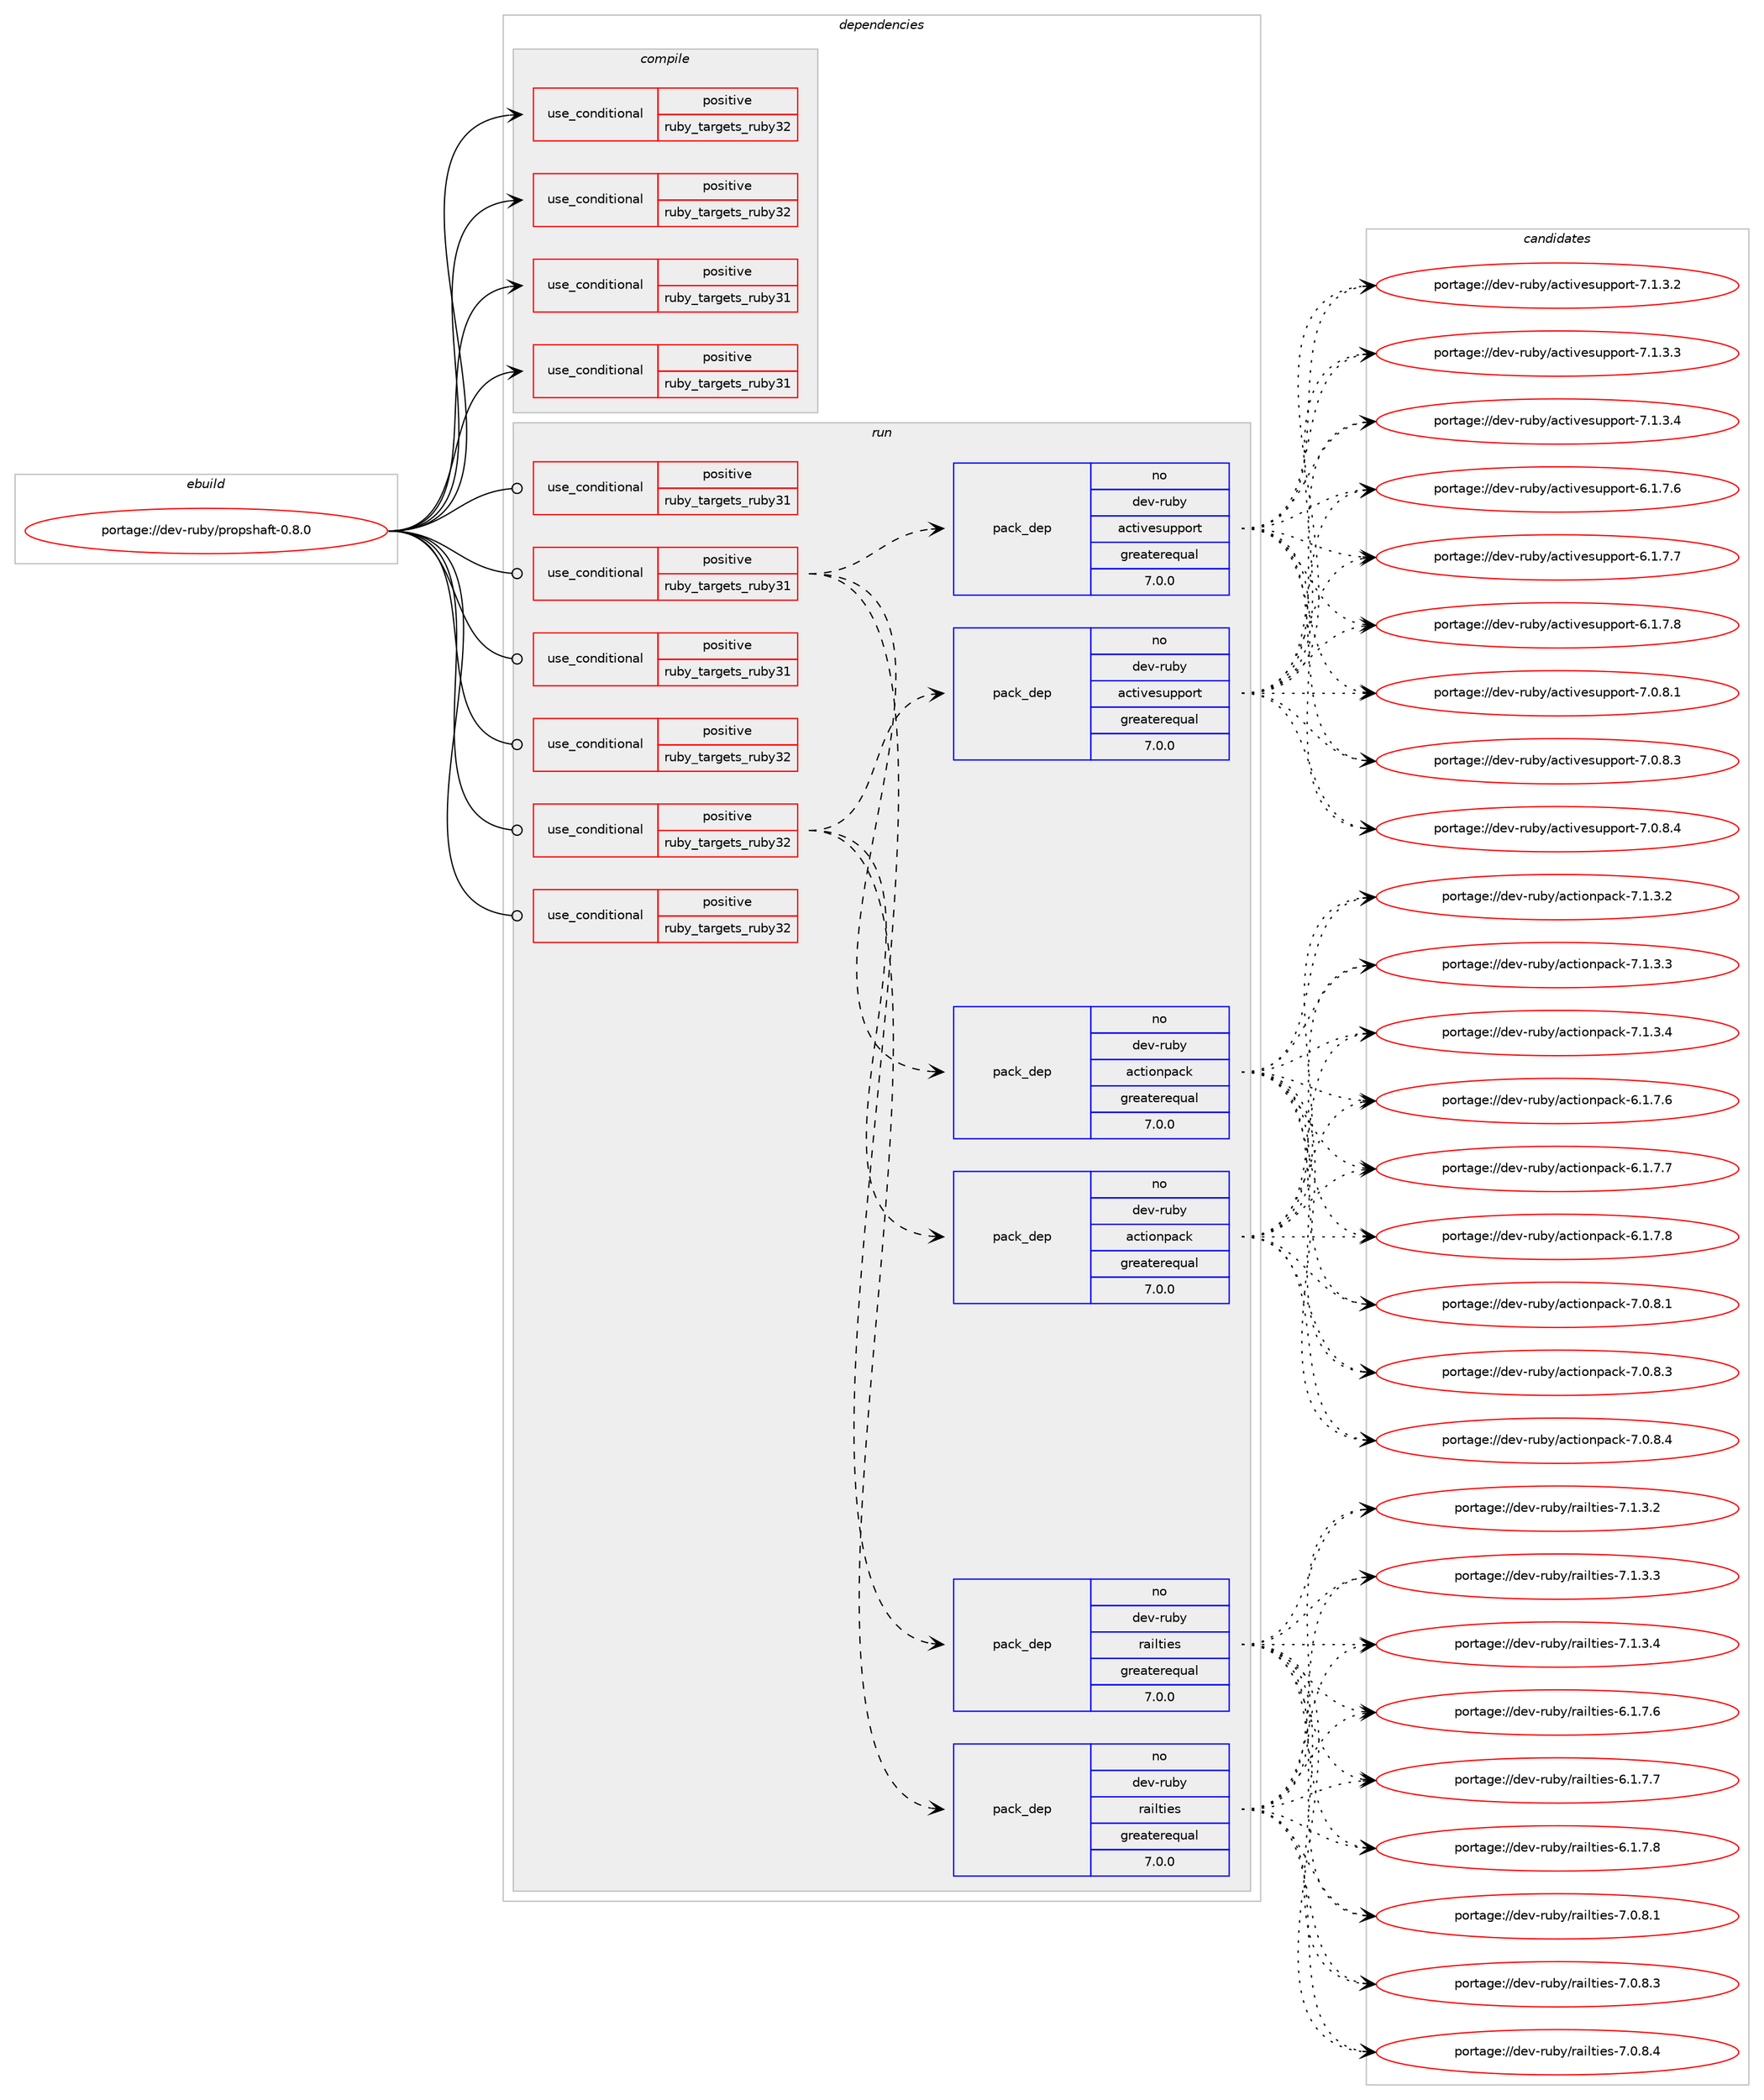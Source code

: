 digraph prolog {

# *************
# Graph options
# *************

newrank=true;
concentrate=true;
compound=true;
graph [rankdir=LR,fontname=Helvetica,fontsize=10,ranksep=1.5];#, ranksep=2.5, nodesep=0.2];
edge  [arrowhead=vee];
node  [fontname=Helvetica,fontsize=10];

# **********
# The ebuild
# **********

subgraph cluster_leftcol {
color=gray;
rank=same;
label=<<i>ebuild</i>>;
id [label="portage://dev-ruby/propshaft-0.8.0", color=red, width=4, href="../dev-ruby/propshaft-0.8.0.svg"];
}

# ****************
# The dependencies
# ****************

subgraph cluster_midcol {
color=gray;
label=<<i>dependencies</i>>;
subgraph cluster_compile {
fillcolor="#eeeeee";
style=filled;
label=<<i>compile</i>>;
subgraph cond51309 {
dependency99255 [label=<<TABLE BORDER="0" CELLBORDER="1" CELLSPACING="0" CELLPADDING="4"><TR><TD ROWSPAN="3" CELLPADDING="10">use_conditional</TD></TR><TR><TD>positive</TD></TR><TR><TD>ruby_targets_ruby31</TD></TR></TABLE>>, shape=none, color=red];
# *** BEGIN UNKNOWN DEPENDENCY TYPE (TODO) ***
# dependency99255 -> package_dependency(portage://dev-ruby/propshaft-0.8.0,install,no,dev-lang,ruby,none,[,,],[slot(3.1)],[])
# *** END UNKNOWN DEPENDENCY TYPE (TODO) ***

}
id:e -> dependency99255:w [weight=20,style="solid",arrowhead="vee"];
subgraph cond51310 {
dependency99256 [label=<<TABLE BORDER="0" CELLBORDER="1" CELLSPACING="0" CELLPADDING="4"><TR><TD ROWSPAN="3" CELLPADDING="10">use_conditional</TD></TR><TR><TD>positive</TD></TR><TR><TD>ruby_targets_ruby31</TD></TR></TABLE>>, shape=none, color=red];
# *** BEGIN UNKNOWN DEPENDENCY TYPE (TODO) ***
# dependency99256 -> package_dependency(portage://dev-ruby/propshaft-0.8.0,install,no,virtual,rubygems,none,[,,],[],[use(enable(ruby_targets_ruby31),negative)])
# *** END UNKNOWN DEPENDENCY TYPE (TODO) ***

}
id:e -> dependency99256:w [weight=20,style="solid",arrowhead="vee"];
subgraph cond51311 {
dependency99257 [label=<<TABLE BORDER="0" CELLBORDER="1" CELLSPACING="0" CELLPADDING="4"><TR><TD ROWSPAN="3" CELLPADDING="10">use_conditional</TD></TR><TR><TD>positive</TD></TR><TR><TD>ruby_targets_ruby32</TD></TR></TABLE>>, shape=none, color=red];
# *** BEGIN UNKNOWN DEPENDENCY TYPE (TODO) ***
# dependency99257 -> package_dependency(portage://dev-ruby/propshaft-0.8.0,install,no,dev-lang,ruby,none,[,,],[slot(3.2)],[])
# *** END UNKNOWN DEPENDENCY TYPE (TODO) ***

}
id:e -> dependency99257:w [weight=20,style="solid",arrowhead="vee"];
subgraph cond51312 {
dependency99258 [label=<<TABLE BORDER="0" CELLBORDER="1" CELLSPACING="0" CELLPADDING="4"><TR><TD ROWSPAN="3" CELLPADDING="10">use_conditional</TD></TR><TR><TD>positive</TD></TR><TR><TD>ruby_targets_ruby32</TD></TR></TABLE>>, shape=none, color=red];
# *** BEGIN UNKNOWN DEPENDENCY TYPE (TODO) ***
# dependency99258 -> package_dependency(portage://dev-ruby/propshaft-0.8.0,install,no,virtual,rubygems,none,[,,],[],[use(enable(ruby_targets_ruby32),negative)])
# *** END UNKNOWN DEPENDENCY TYPE (TODO) ***

}
id:e -> dependency99258:w [weight=20,style="solid",arrowhead="vee"];
}
subgraph cluster_compileandrun {
fillcolor="#eeeeee";
style=filled;
label=<<i>compile and run</i>>;
}
subgraph cluster_run {
fillcolor="#eeeeee";
style=filled;
label=<<i>run</i>>;
subgraph cond51313 {
dependency99259 [label=<<TABLE BORDER="0" CELLBORDER="1" CELLSPACING="0" CELLPADDING="4"><TR><TD ROWSPAN="3" CELLPADDING="10">use_conditional</TD></TR><TR><TD>positive</TD></TR><TR><TD>ruby_targets_ruby31</TD></TR></TABLE>>, shape=none, color=red];
# *** BEGIN UNKNOWN DEPENDENCY TYPE (TODO) ***
# dependency99259 -> package_dependency(portage://dev-ruby/propshaft-0.8.0,run,no,dev-lang,ruby,none,[,,],[slot(3.1)],[])
# *** END UNKNOWN DEPENDENCY TYPE (TODO) ***

}
id:e -> dependency99259:w [weight=20,style="solid",arrowhead="odot"];
subgraph cond51314 {
dependency99260 [label=<<TABLE BORDER="0" CELLBORDER="1" CELLSPACING="0" CELLPADDING="4"><TR><TD ROWSPAN="3" CELLPADDING="10">use_conditional</TD></TR><TR><TD>positive</TD></TR><TR><TD>ruby_targets_ruby31</TD></TR></TABLE>>, shape=none, color=red];
subgraph pack46629 {
dependency99261 [label=<<TABLE BORDER="0" CELLBORDER="1" CELLSPACING="0" CELLPADDING="4" WIDTH="220"><TR><TD ROWSPAN="6" CELLPADDING="30">pack_dep</TD></TR><TR><TD WIDTH="110">no</TD></TR><TR><TD>dev-ruby</TD></TR><TR><TD>actionpack</TD></TR><TR><TD>greaterequal</TD></TR><TR><TD>7.0.0</TD></TR></TABLE>>, shape=none, color=blue];
}
dependency99260:e -> dependency99261:w [weight=20,style="dashed",arrowhead="vee"];
subgraph pack46630 {
dependency99262 [label=<<TABLE BORDER="0" CELLBORDER="1" CELLSPACING="0" CELLPADDING="4" WIDTH="220"><TR><TD ROWSPAN="6" CELLPADDING="30">pack_dep</TD></TR><TR><TD WIDTH="110">no</TD></TR><TR><TD>dev-ruby</TD></TR><TR><TD>activesupport</TD></TR><TR><TD>greaterequal</TD></TR><TR><TD>7.0.0</TD></TR></TABLE>>, shape=none, color=blue];
}
dependency99260:e -> dependency99262:w [weight=20,style="dashed",arrowhead="vee"];
# *** BEGIN UNKNOWN DEPENDENCY TYPE (TODO) ***
# dependency99260 -> package_dependency(portage://dev-ruby/propshaft-0.8.0,run,no,dev-ruby,rack,none,[,,],any_different_slot,[use(enable(ruby_targets_ruby31),negative)])
# *** END UNKNOWN DEPENDENCY TYPE (TODO) ***

subgraph pack46631 {
dependency99263 [label=<<TABLE BORDER="0" CELLBORDER="1" CELLSPACING="0" CELLPADDING="4" WIDTH="220"><TR><TD ROWSPAN="6" CELLPADDING="30">pack_dep</TD></TR><TR><TD WIDTH="110">no</TD></TR><TR><TD>dev-ruby</TD></TR><TR><TD>railties</TD></TR><TR><TD>greaterequal</TD></TR><TR><TD>7.0.0</TD></TR></TABLE>>, shape=none, color=blue];
}
dependency99260:e -> dependency99263:w [weight=20,style="dashed",arrowhead="vee"];
}
id:e -> dependency99260:w [weight=20,style="solid",arrowhead="odot"];
subgraph cond51315 {
dependency99264 [label=<<TABLE BORDER="0" CELLBORDER="1" CELLSPACING="0" CELLPADDING="4"><TR><TD ROWSPAN="3" CELLPADDING="10">use_conditional</TD></TR><TR><TD>positive</TD></TR><TR><TD>ruby_targets_ruby31</TD></TR></TABLE>>, shape=none, color=red];
# *** BEGIN UNKNOWN DEPENDENCY TYPE (TODO) ***
# dependency99264 -> package_dependency(portage://dev-ruby/propshaft-0.8.0,run,no,virtual,rubygems,none,[,,],[],[use(enable(ruby_targets_ruby31),negative)])
# *** END UNKNOWN DEPENDENCY TYPE (TODO) ***

}
id:e -> dependency99264:w [weight=20,style="solid",arrowhead="odot"];
subgraph cond51316 {
dependency99265 [label=<<TABLE BORDER="0" CELLBORDER="1" CELLSPACING="0" CELLPADDING="4"><TR><TD ROWSPAN="3" CELLPADDING="10">use_conditional</TD></TR><TR><TD>positive</TD></TR><TR><TD>ruby_targets_ruby32</TD></TR></TABLE>>, shape=none, color=red];
# *** BEGIN UNKNOWN DEPENDENCY TYPE (TODO) ***
# dependency99265 -> package_dependency(portage://dev-ruby/propshaft-0.8.0,run,no,dev-lang,ruby,none,[,,],[slot(3.2)],[])
# *** END UNKNOWN DEPENDENCY TYPE (TODO) ***

}
id:e -> dependency99265:w [weight=20,style="solid",arrowhead="odot"];
subgraph cond51317 {
dependency99266 [label=<<TABLE BORDER="0" CELLBORDER="1" CELLSPACING="0" CELLPADDING="4"><TR><TD ROWSPAN="3" CELLPADDING="10">use_conditional</TD></TR><TR><TD>positive</TD></TR><TR><TD>ruby_targets_ruby32</TD></TR></TABLE>>, shape=none, color=red];
subgraph pack46632 {
dependency99267 [label=<<TABLE BORDER="0" CELLBORDER="1" CELLSPACING="0" CELLPADDING="4" WIDTH="220"><TR><TD ROWSPAN="6" CELLPADDING="30">pack_dep</TD></TR><TR><TD WIDTH="110">no</TD></TR><TR><TD>dev-ruby</TD></TR><TR><TD>actionpack</TD></TR><TR><TD>greaterequal</TD></TR><TR><TD>7.0.0</TD></TR></TABLE>>, shape=none, color=blue];
}
dependency99266:e -> dependency99267:w [weight=20,style="dashed",arrowhead="vee"];
subgraph pack46633 {
dependency99268 [label=<<TABLE BORDER="0" CELLBORDER="1" CELLSPACING="0" CELLPADDING="4" WIDTH="220"><TR><TD ROWSPAN="6" CELLPADDING="30">pack_dep</TD></TR><TR><TD WIDTH="110">no</TD></TR><TR><TD>dev-ruby</TD></TR><TR><TD>activesupport</TD></TR><TR><TD>greaterequal</TD></TR><TR><TD>7.0.0</TD></TR></TABLE>>, shape=none, color=blue];
}
dependency99266:e -> dependency99268:w [weight=20,style="dashed",arrowhead="vee"];
# *** BEGIN UNKNOWN DEPENDENCY TYPE (TODO) ***
# dependency99266 -> package_dependency(portage://dev-ruby/propshaft-0.8.0,run,no,dev-ruby,rack,none,[,,],any_different_slot,[use(enable(ruby_targets_ruby32),negative)])
# *** END UNKNOWN DEPENDENCY TYPE (TODO) ***

subgraph pack46634 {
dependency99269 [label=<<TABLE BORDER="0" CELLBORDER="1" CELLSPACING="0" CELLPADDING="4" WIDTH="220"><TR><TD ROWSPAN="6" CELLPADDING="30">pack_dep</TD></TR><TR><TD WIDTH="110">no</TD></TR><TR><TD>dev-ruby</TD></TR><TR><TD>railties</TD></TR><TR><TD>greaterequal</TD></TR><TR><TD>7.0.0</TD></TR></TABLE>>, shape=none, color=blue];
}
dependency99266:e -> dependency99269:w [weight=20,style="dashed",arrowhead="vee"];
}
id:e -> dependency99266:w [weight=20,style="solid",arrowhead="odot"];
subgraph cond51318 {
dependency99270 [label=<<TABLE BORDER="0" CELLBORDER="1" CELLSPACING="0" CELLPADDING="4"><TR><TD ROWSPAN="3" CELLPADDING="10">use_conditional</TD></TR><TR><TD>positive</TD></TR><TR><TD>ruby_targets_ruby32</TD></TR></TABLE>>, shape=none, color=red];
# *** BEGIN UNKNOWN DEPENDENCY TYPE (TODO) ***
# dependency99270 -> package_dependency(portage://dev-ruby/propshaft-0.8.0,run,no,virtual,rubygems,none,[,,],[],[use(enable(ruby_targets_ruby32),negative)])
# *** END UNKNOWN DEPENDENCY TYPE (TODO) ***

}
id:e -> dependency99270:w [weight=20,style="solid",arrowhead="odot"];
}
}

# **************
# The candidates
# **************

subgraph cluster_choices {
rank=same;
color=gray;
label=<<i>candidates</i>>;

subgraph choice46629 {
color=black;
nodesep=1;
choice100101118451141179812147979911610511111011297991074554464946554654 [label="portage://dev-ruby/actionpack-6.1.7.6", color=red, width=4,href="../dev-ruby/actionpack-6.1.7.6.svg"];
choice100101118451141179812147979911610511111011297991074554464946554655 [label="portage://dev-ruby/actionpack-6.1.7.7", color=red, width=4,href="../dev-ruby/actionpack-6.1.7.7.svg"];
choice100101118451141179812147979911610511111011297991074554464946554656 [label="portage://dev-ruby/actionpack-6.1.7.8", color=red, width=4,href="../dev-ruby/actionpack-6.1.7.8.svg"];
choice100101118451141179812147979911610511111011297991074555464846564649 [label="portage://dev-ruby/actionpack-7.0.8.1", color=red, width=4,href="../dev-ruby/actionpack-7.0.8.1.svg"];
choice100101118451141179812147979911610511111011297991074555464846564651 [label="portage://dev-ruby/actionpack-7.0.8.3", color=red, width=4,href="../dev-ruby/actionpack-7.0.8.3.svg"];
choice100101118451141179812147979911610511111011297991074555464846564652 [label="portage://dev-ruby/actionpack-7.0.8.4", color=red, width=4,href="../dev-ruby/actionpack-7.0.8.4.svg"];
choice100101118451141179812147979911610511111011297991074555464946514650 [label="portage://dev-ruby/actionpack-7.1.3.2", color=red, width=4,href="../dev-ruby/actionpack-7.1.3.2.svg"];
choice100101118451141179812147979911610511111011297991074555464946514651 [label="portage://dev-ruby/actionpack-7.1.3.3", color=red, width=4,href="../dev-ruby/actionpack-7.1.3.3.svg"];
choice100101118451141179812147979911610511111011297991074555464946514652 [label="portage://dev-ruby/actionpack-7.1.3.4", color=red, width=4,href="../dev-ruby/actionpack-7.1.3.4.svg"];
dependency99261:e -> choice100101118451141179812147979911610511111011297991074554464946554654:w [style=dotted,weight="100"];
dependency99261:e -> choice100101118451141179812147979911610511111011297991074554464946554655:w [style=dotted,weight="100"];
dependency99261:e -> choice100101118451141179812147979911610511111011297991074554464946554656:w [style=dotted,weight="100"];
dependency99261:e -> choice100101118451141179812147979911610511111011297991074555464846564649:w [style=dotted,weight="100"];
dependency99261:e -> choice100101118451141179812147979911610511111011297991074555464846564651:w [style=dotted,weight="100"];
dependency99261:e -> choice100101118451141179812147979911610511111011297991074555464846564652:w [style=dotted,weight="100"];
dependency99261:e -> choice100101118451141179812147979911610511111011297991074555464946514650:w [style=dotted,weight="100"];
dependency99261:e -> choice100101118451141179812147979911610511111011297991074555464946514651:w [style=dotted,weight="100"];
dependency99261:e -> choice100101118451141179812147979911610511111011297991074555464946514652:w [style=dotted,weight="100"];
}
subgraph choice46630 {
color=black;
nodesep=1;
choice10010111845114117981214797991161051181011151171121121111141164554464946554654 [label="portage://dev-ruby/activesupport-6.1.7.6", color=red, width=4,href="../dev-ruby/activesupport-6.1.7.6.svg"];
choice10010111845114117981214797991161051181011151171121121111141164554464946554655 [label="portage://dev-ruby/activesupport-6.1.7.7", color=red, width=4,href="../dev-ruby/activesupport-6.1.7.7.svg"];
choice10010111845114117981214797991161051181011151171121121111141164554464946554656 [label="portage://dev-ruby/activesupport-6.1.7.8", color=red, width=4,href="../dev-ruby/activesupport-6.1.7.8.svg"];
choice10010111845114117981214797991161051181011151171121121111141164555464846564649 [label="portage://dev-ruby/activesupport-7.0.8.1", color=red, width=4,href="../dev-ruby/activesupport-7.0.8.1.svg"];
choice10010111845114117981214797991161051181011151171121121111141164555464846564651 [label="portage://dev-ruby/activesupport-7.0.8.3", color=red, width=4,href="../dev-ruby/activesupport-7.0.8.3.svg"];
choice10010111845114117981214797991161051181011151171121121111141164555464846564652 [label="portage://dev-ruby/activesupport-7.0.8.4", color=red, width=4,href="../dev-ruby/activesupport-7.0.8.4.svg"];
choice10010111845114117981214797991161051181011151171121121111141164555464946514650 [label="portage://dev-ruby/activesupport-7.1.3.2", color=red, width=4,href="../dev-ruby/activesupport-7.1.3.2.svg"];
choice10010111845114117981214797991161051181011151171121121111141164555464946514651 [label="portage://dev-ruby/activesupport-7.1.3.3", color=red, width=4,href="../dev-ruby/activesupport-7.1.3.3.svg"];
choice10010111845114117981214797991161051181011151171121121111141164555464946514652 [label="portage://dev-ruby/activesupport-7.1.3.4", color=red, width=4,href="../dev-ruby/activesupport-7.1.3.4.svg"];
dependency99262:e -> choice10010111845114117981214797991161051181011151171121121111141164554464946554654:w [style=dotted,weight="100"];
dependency99262:e -> choice10010111845114117981214797991161051181011151171121121111141164554464946554655:w [style=dotted,weight="100"];
dependency99262:e -> choice10010111845114117981214797991161051181011151171121121111141164554464946554656:w [style=dotted,weight="100"];
dependency99262:e -> choice10010111845114117981214797991161051181011151171121121111141164555464846564649:w [style=dotted,weight="100"];
dependency99262:e -> choice10010111845114117981214797991161051181011151171121121111141164555464846564651:w [style=dotted,weight="100"];
dependency99262:e -> choice10010111845114117981214797991161051181011151171121121111141164555464846564652:w [style=dotted,weight="100"];
dependency99262:e -> choice10010111845114117981214797991161051181011151171121121111141164555464946514650:w [style=dotted,weight="100"];
dependency99262:e -> choice10010111845114117981214797991161051181011151171121121111141164555464946514651:w [style=dotted,weight="100"];
dependency99262:e -> choice10010111845114117981214797991161051181011151171121121111141164555464946514652:w [style=dotted,weight="100"];
}
subgraph choice46631 {
color=black;
nodesep=1;
choice100101118451141179812147114971051081161051011154554464946554654 [label="portage://dev-ruby/railties-6.1.7.6", color=red, width=4,href="../dev-ruby/railties-6.1.7.6.svg"];
choice100101118451141179812147114971051081161051011154554464946554655 [label="portage://dev-ruby/railties-6.1.7.7", color=red, width=4,href="../dev-ruby/railties-6.1.7.7.svg"];
choice100101118451141179812147114971051081161051011154554464946554656 [label="portage://dev-ruby/railties-6.1.7.8", color=red, width=4,href="../dev-ruby/railties-6.1.7.8.svg"];
choice100101118451141179812147114971051081161051011154555464846564649 [label="portage://dev-ruby/railties-7.0.8.1", color=red, width=4,href="../dev-ruby/railties-7.0.8.1.svg"];
choice100101118451141179812147114971051081161051011154555464846564651 [label="portage://dev-ruby/railties-7.0.8.3", color=red, width=4,href="../dev-ruby/railties-7.0.8.3.svg"];
choice100101118451141179812147114971051081161051011154555464846564652 [label="portage://dev-ruby/railties-7.0.8.4", color=red, width=4,href="../dev-ruby/railties-7.0.8.4.svg"];
choice100101118451141179812147114971051081161051011154555464946514650 [label="portage://dev-ruby/railties-7.1.3.2", color=red, width=4,href="../dev-ruby/railties-7.1.3.2.svg"];
choice100101118451141179812147114971051081161051011154555464946514651 [label="portage://dev-ruby/railties-7.1.3.3", color=red, width=4,href="../dev-ruby/railties-7.1.3.3.svg"];
choice100101118451141179812147114971051081161051011154555464946514652 [label="portage://dev-ruby/railties-7.1.3.4", color=red, width=4,href="../dev-ruby/railties-7.1.3.4.svg"];
dependency99263:e -> choice100101118451141179812147114971051081161051011154554464946554654:w [style=dotted,weight="100"];
dependency99263:e -> choice100101118451141179812147114971051081161051011154554464946554655:w [style=dotted,weight="100"];
dependency99263:e -> choice100101118451141179812147114971051081161051011154554464946554656:w [style=dotted,weight="100"];
dependency99263:e -> choice100101118451141179812147114971051081161051011154555464846564649:w [style=dotted,weight="100"];
dependency99263:e -> choice100101118451141179812147114971051081161051011154555464846564651:w [style=dotted,weight="100"];
dependency99263:e -> choice100101118451141179812147114971051081161051011154555464846564652:w [style=dotted,weight="100"];
dependency99263:e -> choice100101118451141179812147114971051081161051011154555464946514650:w [style=dotted,weight="100"];
dependency99263:e -> choice100101118451141179812147114971051081161051011154555464946514651:w [style=dotted,weight="100"];
dependency99263:e -> choice100101118451141179812147114971051081161051011154555464946514652:w [style=dotted,weight="100"];
}
subgraph choice46632 {
color=black;
nodesep=1;
choice100101118451141179812147979911610511111011297991074554464946554654 [label="portage://dev-ruby/actionpack-6.1.7.6", color=red, width=4,href="../dev-ruby/actionpack-6.1.7.6.svg"];
choice100101118451141179812147979911610511111011297991074554464946554655 [label="portage://dev-ruby/actionpack-6.1.7.7", color=red, width=4,href="../dev-ruby/actionpack-6.1.7.7.svg"];
choice100101118451141179812147979911610511111011297991074554464946554656 [label="portage://dev-ruby/actionpack-6.1.7.8", color=red, width=4,href="../dev-ruby/actionpack-6.1.7.8.svg"];
choice100101118451141179812147979911610511111011297991074555464846564649 [label="portage://dev-ruby/actionpack-7.0.8.1", color=red, width=4,href="../dev-ruby/actionpack-7.0.8.1.svg"];
choice100101118451141179812147979911610511111011297991074555464846564651 [label="portage://dev-ruby/actionpack-7.0.8.3", color=red, width=4,href="../dev-ruby/actionpack-7.0.8.3.svg"];
choice100101118451141179812147979911610511111011297991074555464846564652 [label="portage://dev-ruby/actionpack-7.0.8.4", color=red, width=4,href="../dev-ruby/actionpack-7.0.8.4.svg"];
choice100101118451141179812147979911610511111011297991074555464946514650 [label="portage://dev-ruby/actionpack-7.1.3.2", color=red, width=4,href="../dev-ruby/actionpack-7.1.3.2.svg"];
choice100101118451141179812147979911610511111011297991074555464946514651 [label="portage://dev-ruby/actionpack-7.1.3.3", color=red, width=4,href="../dev-ruby/actionpack-7.1.3.3.svg"];
choice100101118451141179812147979911610511111011297991074555464946514652 [label="portage://dev-ruby/actionpack-7.1.3.4", color=red, width=4,href="../dev-ruby/actionpack-7.1.3.4.svg"];
dependency99267:e -> choice100101118451141179812147979911610511111011297991074554464946554654:w [style=dotted,weight="100"];
dependency99267:e -> choice100101118451141179812147979911610511111011297991074554464946554655:w [style=dotted,weight="100"];
dependency99267:e -> choice100101118451141179812147979911610511111011297991074554464946554656:w [style=dotted,weight="100"];
dependency99267:e -> choice100101118451141179812147979911610511111011297991074555464846564649:w [style=dotted,weight="100"];
dependency99267:e -> choice100101118451141179812147979911610511111011297991074555464846564651:w [style=dotted,weight="100"];
dependency99267:e -> choice100101118451141179812147979911610511111011297991074555464846564652:w [style=dotted,weight="100"];
dependency99267:e -> choice100101118451141179812147979911610511111011297991074555464946514650:w [style=dotted,weight="100"];
dependency99267:e -> choice100101118451141179812147979911610511111011297991074555464946514651:w [style=dotted,weight="100"];
dependency99267:e -> choice100101118451141179812147979911610511111011297991074555464946514652:w [style=dotted,weight="100"];
}
subgraph choice46633 {
color=black;
nodesep=1;
choice10010111845114117981214797991161051181011151171121121111141164554464946554654 [label="portage://dev-ruby/activesupport-6.1.7.6", color=red, width=4,href="../dev-ruby/activesupport-6.1.7.6.svg"];
choice10010111845114117981214797991161051181011151171121121111141164554464946554655 [label="portage://dev-ruby/activesupport-6.1.7.7", color=red, width=4,href="../dev-ruby/activesupport-6.1.7.7.svg"];
choice10010111845114117981214797991161051181011151171121121111141164554464946554656 [label="portage://dev-ruby/activesupport-6.1.7.8", color=red, width=4,href="../dev-ruby/activesupport-6.1.7.8.svg"];
choice10010111845114117981214797991161051181011151171121121111141164555464846564649 [label="portage://dev-ruby/activesupport-7.0.8.1", color=red, width=4,href="../dev-ruby/activesupport-7.0.8.1.svg"];
choice10010111845114117981214797991161051181011151171121121111141164555464846564651 [label="portage://dev-ruby/activesupport-7.0.8.3", color=red, width=4,href="../dev-ruby/activesupport-7.0.8.3.svg"];
choice10010111845114117981214797991161051181011151171121121111141164555464846564652 [label="portage://dev-ruby/activesupport-7.0.8.4", color=red, width=4,href="../dev-ruby/activesupport-7.0.8.4.svg"];
choice10010111845114117981214797991161051181011151171121121111141164555464946514650 [label="portage://dev-ruby/activesupport-7.1.3.2", color=red, width=4,href="../dev-ruby/activesupport-7.1.3.2.svg"];
choice10010111845114117981214797991161051181011151171121121111141164555464946514651 [label="portage://dev-ruby/activesupport-7.1.3.3", color=red, width=4,href="../dev-ruby/activesupport-7.1.3.3.svg"];
choice10010111845114117981214797991161051181011151171121121111141164555464946514652 [label="portage://dev-ruby/activesupport-7.1.3.4", color=red, width=4,href="../dev-ruby/activesupport-7.1.3.4.svg"];
dependency99268:e -> choice10010111845114117981214797991161051181011151171121121111141164554464946554654:w [style=dotted,weight="100"];
dependency99268:e -> choice10010111845114117981214797991161051181011151171121121111141164554464946554655:w [style=dotted,weight="100"];
dependency99268:e -> choice10010111845114117981214797991161051181011151171121121111141164554464946554656:w [style=dotted,weight="100"];
dependency99268:e -> choice10010111845114117981214797991161051181011151171121121111141164555464846564649:w [style=dotted,weight="100"];
dependency99268:e -> choice10010111845114117981214797991161051181011151171121121111141164555464846564651:w [style=dotted,weight="100"];
dependency99268:e -> choice10010111845114117981214797991161051181011151171121121111141164555464846564652:w [style=dotted,weight="100"];
dependency99268:e -> choice10010111845114117981214797991161051181011151171121121111141164555464946514650:w [style=dotted,weight="100"];
dependency99268:e -> choice10010111845114117981214797991161051181011151171121121111141164555464946514651:w [style=dotted,weight="100"];
dependency99268:e -> choice10010111845114117981214797991161051181011151171121121111141164555464946514652:w [style=dotted,weight="100"];
}
subgraph choice46634 {
color=black;
nodesep=1;
choice100101118451141179812147114971051081161051011154554464946554654 [label="portage://dev-ruby/railties-6.1.7.6", color=red, width=4,href="../dev-ruby/railties-6.1.7.6.svg"];
choice100101118451141179812147114971051081161051011154554464946554655 [label="portage://dev-ruby/railties-6.1.7.7", color=red, width=4,href="../dev-ruby/railties-6.1.7.7.svg"];
choice100101118451141179812147114971051081161051011154554464946554656 [label="portage://dev-ruby/railties-6.1.7.8", color=red, width=4,href="../dev-ruby/railties-6.1.7.8.svg"];
choice100101118451141179812147114971051081161051011154555464846564649 [label="portage://dev-ruby/railties-7.0.8.1", color=red, width=4,href="../dev-ruby/railties-7.0.8.1.svg"];
choice100101118451141179812147114971051081161051011154555464846564651 [label="portage://dev-ruby/railties-7.0.8.3", color=red, width=4,href="../dev-ruby/railties-7.0.8.3.svg"];
choice100101118451141179812147114971051081161051011154555464846564652 [label="portage://dev-ruby/railties-7.0.8.4", color=red, width=4,href="../dev-ruby/railties-7.0.8.4.svg"];
choice100101118451141179812147114971051081161051011154555464946514650 [label="portage://dev-ruby/railties-7.1.3.2", color=red, width=4,href="../dev-ruby/railties-7.1.3.2.svg"];
choice100101118451141179812147114971051081161051011154555464946514651 [label="portage://dev-ruby/railties-7.1.3.3", color=red, width=4,href="../dev-ruby/railties-7.1.3.3.svg"];
choice100101118451141179812147114971051081161051011154555464946514652 [label="portage://dev-ruby/railties-7.1.3.4", color=red, width=4,href="../dev-ruby/railties-7.1.3.4.svg"];
dependency99269:e -> choice100101118451141179812147114971051081161051011154554464946554654:w [style=dotted,weight="100"];
dependency99269:e -> choice100101118451141179812147114971051081161051011154554464946554655:w [style=dotted,weight="100"];
dependency99269:e -> choice100101118451141179812147114971051081161051011154554464946554656:w [style=dotted,weight="100"];
dependency99269:e -> choice100101118451141179812147114971051081161051011154555464846564649:w [style=dotted,weight="100"];
dependency99269:e -> choice100101118451141179812147114971051081161051011154555464846564651:w [style=dotted,weight="100"];
dependency99269:e -> choice100101118451141179812147114971051081161051011154555464846564652:w [style=dotted,weight="100"];
dependency99269:e -> choice100101118451141179812147114971051081161051011154555464946514650:w [style=dotted,weight="100"];
dependency99269:e -> choice100101118451141179812147114971051081161051011154555464946514651:w [style=dotted,weight="100"];
dependency99269:e -> choice100101118451141179812147114971051081161051011154555464946514652:w [style=dotted,weight="100"];
}
}

}
